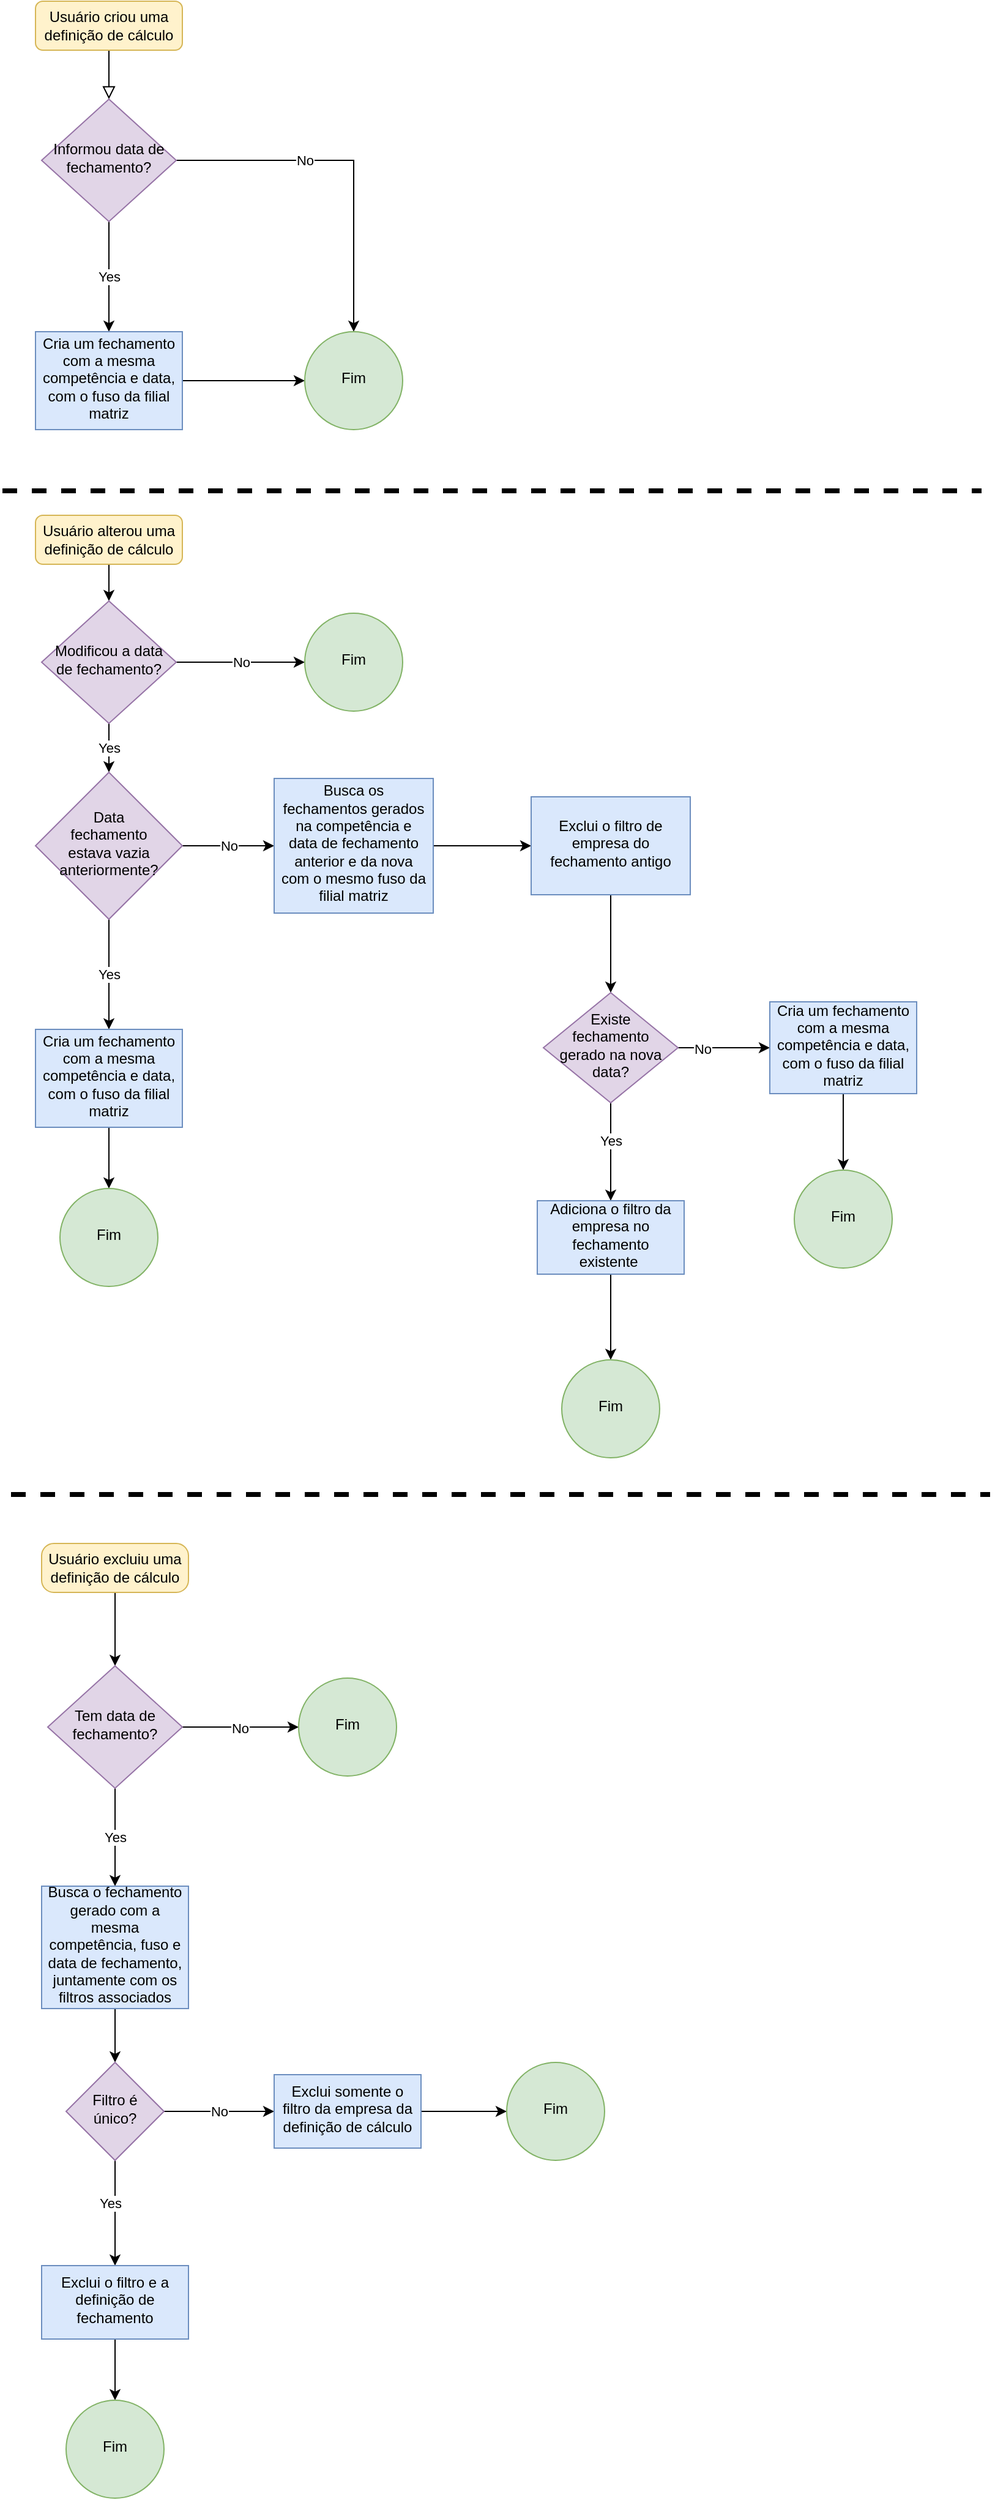 <mxfile version="24.8.0">
  <diagram id="C5RBs43oDa-KdzZeNtuy" name="Page-1">
    <mxGraphModel dx="988" dy="539" grid="1" gridSize="10" guides="1" tooltips="1" connect="1" arrows="1" fold="1" page="1" pageScale="1" pageWidth="827" pageHeight="1169" math="0" shadow="0">
      <root>
        <mxCell id="WIyWlLk6GJQsqaUBKTNV-0" />
        <mxCell id="WIyWlLk6GJQsqaUBKTNV-1" parent="WIyWlLk6GJQsqaUBKTNV-0" />
        <mxCell id="WIyWlLk6GJQsqaUBKTNV-2" value="" style="rounded=0;html=1;jettySize=auto;orthogonalLoop=1;fontSize=11;endArrow=block;endFill=0;endSize=8;strokeWidth=1;shadow=0;labelBackgroundColor=none;edgeStyle=orthogonalEdgeStyle;" parent="WIyWlLk6GJQsqaUBKTNV-1" source="WIyWlLk6GJQsqaUBKTNV-3" target="WIyWlLk6GJQsqaUBKTNV-6" edge="1">
          <mxGeometry relative="1" as="geometry" />
        </mxCell>
        <mxCell id="WIyWlLk6GJQsqaUBKTNV-3" value="Usuário criou uma definição de cálculo" style="rounded=1;whiteSpace=wrap;html=1;fontSize=12;glass=0;strokeWidth=1;shadow=0;fillColor=#fff2cc;strokeColor=#d6b656;" parent="WIyWlLk6GJQsqaUBKTNV-1" vertex="1">
          <mxGeometry x="40" y="20" width="120" height="40" as="geometry" />
        </mxCell>
        <mxCell id="56sOd9BN59ItgG_NC_10-18" value="Yes" style="edgeStyle=orthogonalEdgeStyle;rounded=0;orthogonalLoop=1;jettySize=auto;html=1;" parent="WIyWlLk6GJQsqaUBKTNV-1" source="WIyWlLk6GJQsqaUBKTNV-6" target="56sOd9BN59ItgG_NC_10-17" edge="1">
          <mxGeometry relative="1" as="geometry" />
        </mxCell>
        <mxCell id="56sOd9BN59ItgG_NC_10-22" value="" style="edgeStyle=orthogonalEdgeStyle;rounded=0;orthogonalLoop=1;jettySize=auto;html=1;" parent="WIyWlLk6GJQsqaUBKTNV-1" source="WIyWlLk6GJQsqaUBKTNV-6" target="56sOd9BN59ItgG_NC_10-21" edge="1">
          <mxGeometry relative="1" as="geometry" />
        </mxCell>
        <mxCell id="56sOd9BN59ItgG_NC_10-25" value="No" style="edgeLabel;html=1;align=center;verticalAlign=middle;resizable=0;points=[];" parent="56sOd9BN59ItgG_NC_10-22" vertex="1" connectable="0">
          <mxGeometry x="-0.263" relative="1" as="geometry">
            <mxPoint as="offset" />
          </mxGeometry>
        </mxCell>
        <mxCell id="WIyWlLk6GJQsqaUBKTNV-6" value="Informou data de fechamento?" style="rhombus;whiteSpace=wrap;html=1;shadow=0;fontFamily=Helvetica;fontSize=12;align=center;strokeWidth=1;spacing=6;spacingTop=-4;fillColor=#e1d5e7;strokeColor=#9673a6;" parent="WIyWlLk6GJQsqaUBKTNV-1" vertex="1">
          <mxGeometry x="45" y="100" width="110" height="100" as="geometry" />
        </mxCell>
        <mxCell id="56sOd9BN59ItgG_NC_10-7" style="edgeStyle=orthogonalEdgeStyle;rounded=0;orthogonalLoop=1;jettySize=auto;html=1;" parent="WIyWlLk6GJQsqaUBKTNV-1" source="56sOd9BN59ItgG_NC_10-4" target="56sOd9BN59ItgG_NC_10-5" edge="1">
          <mxGeometry relative="1" as="geometry" />
        </mxCell>
        <mxCell id="56sOd9BN59ItgG_NC_10-4" value="Usuário alterou uma definição de cálculo" style="rounded=1;whiteSpace=wrap;html=1;fontSize=12;glass=0;strokeWidth=1;shadow=0;fillColor=#fff2cc;strokeColor=#d6b656;" parent="WIyWlLk6GJQsqaUBKTNV-1" vertex="1">
          <mxGeometry x="40" y="440" width="120" height="40" as="geometry" />
        </mxCell>
        <mxCell id="56sOd9BN59ItgG_NC_10-9" value="No" style="edgeStyle=orthogonalEdgeStyle;rounded=0;orthogonalLoop=1;jettySize=auto;html=1;" parent="WIyWlLk6GJQsqaUBKTNV-1" source="56sOd9BN59ItgG_NC_10-5" target="56sOd9BN59ItgG_NC_10-8" edge="1">
          <mxGeometry relative="1" as="geometry" />
        </mxCell>
        <mxCell id="56sOd9BN59ItgG_NC_10-11" value="Yes" style="edgeStyle=orthogonalEdgeStyle;rounded=0;orthogonalLoop=1;jettySize=auto;html=1;" parent="WIyWlLk6GJQsqaUBKTNV-1" source="56sOd9BN59ItgG_NC_10-5" target="56sOd9BN59ItgG_NC_10-10" edge="1">
          <mxGeometry relative="1" as="geometry" />
        </mxCell>
        <mxCell id="56sOd9BN59ItgG_NC_10-5" value="Modificou a data de fechamento?" style="rhombus;whiteSpace=wrap;html=1;shadow=0;fontFamily=Helvetica;fontSize=12;align=center;strokeWidth=1;spacing=6;spacingTop=-4;fillColor=#e1d5e7;strokeColor=#9673a6;" parent="WIyWlLk6GJQsqaUBKTNV-1" vertex="1">
          <mxGeometry x="45" y="510" width="110" height="100" as="geometry" />
        </mxCell>
        <mxCell id="56sOd9BN59ItgG_NC_10-8" value="Fim" style="ellipse;whiteSpace=wrap;html=1;shadow=0;strokeWidth=1;spacing=6;spacingTop=-4;fillColor=#d5e8d4;strokeColor=#82b366;" parent="WIyWlLk6GJQsqaUBKTNV-1" vertex="1">
          <mxGeometry x="260" y="520" width="80" height="80" as="geometry" />
        </mxCell>
        <mxCell id="56sOd9BN59ItgG_NC_10-15" value="No" style="edgeStyle=orthogonalEdgeStyle;rounded=0;orthogonalLoop=1;jettySize=auto;html=1;" parent="WIyWlLk6GJQsqaUBKTNV-1" source="56sOd9BN59ItgG_NC_10-10" target="56sOd9BN59ItgG_NC_10-14" edge="1">
          <mxGeometry x="0.013" relative="1" as="geometry">
            <mxPoint as="offset" />
          </mxGeometry>
        </mxCell>
        <mxCell id="56sOd9BN59ItgG_NC_10-30" value="Yes" style="edgeStyle=orthogonalEdgeStyle;rounded=0;orthogonalLoop=1;jettySize=auto;html=1;" parent="WIyWlLk6GJQsqaUBKTNV-1" source="56sOd9BN59ItgG_NC_10-10" target="56sOd9BN59ItgG_NC_10-29" edge="1">
          <mxGeometry relative="1" as="geometry" />
        </mxCell>
        <mxCell id="56sOd9BN59ItgG_NC_10-10" value="Data&lt;div&gt;fechamento&lt;/div&gt;&lt;div&gt;estava vazia anteriormente?&lt;/div&gt;" style="rhombus;whiteSpace=wrap;html=1;shadow=0;fontFamily=Helvetica;fontSize=12;align=center;strokeWidth=1;spacing=6;spacingTop=-4;fillColor=#e1d5e7;strokeColor=#9673a6;" parent="WIyWlLk6GJQsqaUBKTNV-1" vertex="1">
          <mxGeometry x="40" y="650" width="120" height="120" as="geometry" />
        </mxCell>
        <mxCell id="56sOd9BN59ItgG_NC_10-35" value="" style="edgeStyle=orthogonalEdgeStyle;rounded=0;orthogonalLoop=1;jettySize=auto;html=1;" parent="WIyWlLk6GJQsqaUBKTNV-1" source="56sOd9BN59ItgG_NC_10-14" target="56sOd9BN59ItgG_NC_10-34" edge="1">
          <mxGeometry relative="1" as="geometry" />
        </mxCell>
        <mxCell id="56sOd9BN59ItgG_NC_10-14" value="Busca os fechamentos gerados&lt;div&gt;na competência e data de fechamento anterior e da nova&lt;/div&gt;&lt;div&gt;com o mesmo fuso da filial matriz&lt;/div&gt;" style="whiteSpace=wrap;html=1;shadow=0;strokeWidth=1;spacing=6;spacingTop=-4;fillColor=#dae8fc;strokeColor=#6c8ebf;" parent="WIyWlLk6GJQsqaUBKTNV-1" vertex="1">
          <mxGeometry x="235" y="655" width="130" height="110" as="geometry" />
        </mxCell>
        <mxCell id="56sOd9BN59ItgG_NC_10-24" style="edgeStyle=orthogonalEdgeStyle;rounded=0;orthogonalLoop=1;jettySize=auto;html=1;" parent="WIyWlLk6GJQsqaUBKTNV-1" source="56sOd9BN59ItgG_NC_10-17" target="56sOd9BN59ItgG_NC_10-21" edge="1">
          <mxGeometry relative="1" as="geometry" />
        </mxCell>
        <mxCell id="56sOd9BN59ItgG_NC_10-17" value="Cria um fechamento com a mesma competência e data, com o fuso da filial matriz" style="whiteSpace=wrap;html=1;shadow=0;strokeWidth=1;spacing=6;spacingTop=-4;fillColor=#dae8fc;strokeColor=#6c8ebf;" parent="WIyWlLk6GJQsqaUBKTNV-1" vertex="1">
          <mxGeometry x="40" y="290" width="120" height="80" as="geometry" />
        </mxCell>
        <mxCell id="56sOd9BN59ItgG_NC_10-21" value="Fim" style="ellipse;whiteSpace=wrap;html=1;shadow=0;strokeWidth=1;spacing=6;spacingTop=-4;fillColor=#d5e8d4;strokeColor=#82b366;" parent="WIyWlLk6GJQsqaUBKTNV-1" vertex="1">
          <mxGeometry x="260" y="290" width="80" height="80" as="geometry" />
        </mxCell>
        <mxCell id="56sOd9BN59ItgG_NC_10-33" value="" style="edgeStyle=orthogonalEdgeStyle;rounded=0;orthogonalLoop=1;jettySize=auto;html=1;" parent="WIyWlLk6GJQsqaUBKTNV-1" source="56sOd9BN59ItgG_NC_10-29" target="56sOd9BN59ItgG_NC_10-32" edge="1">
          <mxGeometry relative="1" as="geometry" />
        </mxCell>
        <mxCell id="56sOd9BN59ItgG_NC_10-29" value="Cria um fechamento com a mesma competência e data, com o fuso da filial matriz" style="whiteSpace=wrap;html=1;shadow=0;strokeWidth=1;spacing=6;spacingTop=-4;fillColor=#dae8fc;strokeColor=#6c8ebf;" parent="WIyWlLk6GJQsqaUBKTNV-1" vertex="1">
          <mxGeometry x="40" y="860" width="120" height="80" as="geometry" />
        </mxCell>
        <mxCell id="56sOd9BN59ItgG_NC_10-32" value="Fim" style="ellipse;whiteSpace=wrap;html=1;shadow=0;strokeWidth=1;spacing=6;spacingTop=-4;fillColor=#d5e8d4;strokeColor=#82b366;" parent="WIyWlLk6GJQsqaUBKTNV-1" vertex="1">
          <mxGeometry x="60" y="990" width="80" height="80" as="geometry" />
        </mxCell>
        <mxCell id="56sOd9BN59ItgG_NC_10-37" value="" style="edgeStyle=orthogonalEdgeStyle;rounded=0;orthogonalLoop=1;jettySize=auto;html=1;" parent="WIyWlLk6GJQsqaUBKTNV-1" source="56sOd9BN59ItgG_NC_10-34" target="56sOd9BN59ItgG_NC_10-36" edge="1">
          <mxGeometry relative="1" as="geometry" />
        </mxCell>
        <mxCell id="56sOd9BN59ItgG_NC_10-34" value="Exclui o filtro de empresa do fechamento antigo" style="whiteSpace=wrap;html=1;shadow=0;strokeWidth=1;spacing=6;spacingTop=-4;fillColor=#dae8fc;strokeColor=#6c8ebf;" parent="WIyWlLk6GJQsqaUBKTNV-1" vertex="1">
          <mxGeometry x="445" y="670" width="130" height="80" as="geometry" />
        </mxCell>
        <mxCell id="56sOd9BN59ItgG_NC_10-39" value="" style="edgeStyle=orthogonalEdgeStyle;rounded=0;orthogonalLoop=1;jettySize=auto;html=1;" parent="WIyWlLk6GJQsqaUBKTNV-1" source="56sOd9BN59ItgG_NC_10-36" target="56sOd9BN59ItgG_NC_10-38" edge="1">
          <mxGeometry relative="1" as="geometry" />
        </mxCell>
        <mxCell id="56sOd9BN59ItgG_NC_10-40" value="Yes" style="edgeLabel;html=1;align=center;verticalAlign=middle;resizable=0;points=[];" parent="56sOd9BN59ItgG_NC_10-39" vertex="1" connectable="0">
          <mxGeometry x="-0.225" relative="1" as="geometry">
            <mxPoint as="offset" />
          </mxGeometry>
        </mxCell>
        <mxCell id="56sOd9BN59ItgG_NC_10-46" value="" style="edgeStyle=orthogonalEdgeStyle;rounded=0;orthogonalLoop=1;jettySize=auto;html=1;" parent="WIyWlLk6GJQsqaUBKTNV-1" source="56sOd9BN59ItgG_NC_10-36" target="56sOd9BN59ItgG_NC_10-45" edge="1">
          <mxGeometry relative="1" as="geometry" />
        </mxCell>
        <mxCell id="56sOd9BN59ItgG_NC_10-47" value="No" style="edgeLabel;html=1;align=center;verticalAlign=middle;resizable=0;points=[];" parent="56sOd9BN59ItgG_NC_10-46" vertex="1" connectable="0">
          <mxGeometry x="-0.467" y="-1" relative="1" as="geometry">
            <mxPoint as="offset" />
          </mxGeometry>
        </mxCell>
        <mxCell id="56sOd9BN59ItgG_NC_10-36" value="Existe&lt;div&gt;fechamento gerado na nova data?&lt;/div&gt;" style="rhombus;whiteSpace=wrap;html=1;shadow=0;strokeWidth=1;spacing=6;spacingTop=-4;fillColor=#e1d5e7;strokeColor=#9673a6;" parent="WIyWlLk6GJQsqaUBKTNV-1" vertex="1">
          <mxGeometry x="455" y="830" width="110" height="90" as="geometry" />
        </mxCell>
        <mxCell id="56sOd9BN59ItgG_NC_10-44" value="" style="edgeStyle=orthogonalEdgeStyle;rounded=0;orthogonalLoop=1;jettySize=auto;html=1;" parent="WIyWlLk6GJQsqaUBKTNV-1" source="56sOd9BN59ItgG_NC_10-38" target="56sOd9BN59ItgG_NC_10-43" edge="1">
          <mxGeometry relative="1" as="geometry" />
        </mxCell>
        <mxCell id="56sOd9BN59ItgG_NC_10-38" value="Adiciona o filtro da empresa no fechamento existente&amp;nbsp;" style="whiteSpace=wrap;html=1;shadow=0;strokeWidth=1;spacing=6;spacingTop=-4;fillColor=#dae8fc;strokeColor=#6c8ebf;" parent="WIyWlLk6GJQsqaUBKTNV-1" vertex="1">
          <mxGeometry x="450" y="1000" width="120" height="60" as="geometry" />
        </mxCell>
        <mxCell id="56sOd9BN59ItgG_NC_10-43" value="Fim" style="ellipse;whiteSpace=wrap;html=1;shadow=0;strokeWidth=1;spacing=6;spacingTop=-4;fillColor=#d5e8d4;strokeColor=#82b366;" parent="WIyWlLk6GJQsqaUBKTNV-1" vertex="1">
          <mxGeometry x="470" y="1130" width="80" height="80" as="geometry" />
        </mxCell>
        <mxCell id="56sOd9BN59ItgG_NC_10-49" value="" style="edgeStyle=orthogonalEdgeStyle;rounded=0;orthogonalLoop=1;jettySize=auto;html=1;" parent="WIyWlLk6GJQsqaUBKTNV-1" source="56sOd9BN59ItgG_NC_10-45" target="56sOd9BN59ItgG_NC_10-48" edge="1">
          <mxGeometry relative="1" as="geometry" />
        </mxCell>
        <mxCell id="56sOd9BN59ItgG_NC_10-45" value="Cria um fechamento com a mesma competência e data, com o fuso da filial matriz" style="whiteSpace=wrap;html=1;shadow=0;strokeWidth=1;spacing=6;spacingTop=-4;fillColor=#dae8fc;strokeColor=#6c8ebf;" parent="WIyWlLk6GJQsqaUBKTNV-1" vertex="1">
          <mxGeometry x="640" y="837.5" width="120" height="75" as="geometry" />
        </mxCell>
        <mxCell id="56sOd9BN59ItgG_NC_10-48" value="Fim" style="ellipse;whiteSpace=wrap;html=1;shadow=0;strokeWidth=1;spacing=6;spacingTop=-4;fillColor=#d5e8d4;strokeColor=#82b366;" parent="WIyWlLk6GJQsqaUBKTNV-1" vertex="1">
          <mxGeometry x="660" y="975" width="80" height="80" as="geometry" />
        </mxCell>
        <mxCell id="56sOd9BN59ItgG_NC_10-60" style="edgeStyle=orthogonalEdgeStyle;rounded=0;orthogonalLoop=1;jettySize=auto;html=1;entryX=0.5;entryY=0;entryDx=0;entryDy=0;" parent="WIyWlLk6GJQsqaUBKTNV-1" source="56sOd9BN59ItgG_NC_10-50" target="56sOd9BN59ItgG_NC_10-59" edge="1">
          <mxGeometry relative="1" as="geometry" />
        </mxCell>
        <mxCell id="56sOd9BN59ItgG_NC_10-50" value="Usuário excluiu uma definição de cálculo" style="rounded=1;whiteSpace=wrap;html=1;fontSize=12;glass=0;strokeWidth=1;shadow=0;arcSize=25;fillColor=#fff2cc;strokeColor=#d6b656;" parent="WIyWlLk6GJQsqaUBKTNV-1" vertex="1">
          <mxGeometry x="45" y="1280" width="120" height="40" as="geometry" />
        </mxCell>
        <mxCell id="56sOd9BN59ItgG_NC_10-62" value="" style="edgeStyle=orthogonalEdgeStyle;rounded=0;orthogonalLoop=1;jettySize=auto;html=1;" parent="WIyWlLk6GJQsqaUBKTNV-1" source="56sOd9BN59ItgG_NC_10-59" target="56sOd9BN59ItgG_NC_10-61" edge="1">
          <mxGeometry relative="1" as="geometry" />
        </mxCell>
        <mxCell id="56sOd9BN59ItgG_NC_10-63" value="No" style="edgeLabel;html=1;align=center;verticalAlign=middle;resizable=0;points=[];" parent="56sOd9BN59ItgG_NC_10-62" vertex="1" connectable="0">
          <mxGeometry x="-0.011" y="-1" relative="1" as="geometry">
            <mxPoint as="offset" />
          </mxGeometry>
        </mxCell>
        <mxCell id="56sOd9BN59ItgG_NC_10-65" value="Yes" style="edgeStyle=orthogonalEdgeStyle;rounded=0;orthogonalLoop=1;jettySize=auto;html=1;" parent="WIyWlLk6GJQsqaUBKTNV-1" source="56sOd9BN59ItgG_NC_10-59" target="56sOd9BN59ItgG_NC_10-64" edge="1">
          <mxGeometry relative="1" as="geometry" />
        </mxCell>
        <mxCell id="56sOd9BN59ItgG_NC_10-59" value="Tem data de fechamento?" style="rhombus;whiteSpace=wrap;html=1;shadow=0;fontFamily=Helvetica;fontSize=12;align=center;strokeWidth=1;spacing=6;spacingTop=-4;fillColor=#e1d5e7;strokeColor=#9673a6;" parent="WIyWlLk6GJQsqaUBKTNV-1" vertex="1">
          <mxGeometry x="50" y="1380" width="110" height="100" as="geometry" />
        </mxCell>
        <mxCell id="56sOd9BN59ItgG_NC_10-61" value="Fim" style="ellipse;whiteSpace=wrap;html=1;shadow=0;strokeWidth=1;spacing=6;spacingTop=-4;fillColor=#d5e8d4;strokeColor=#82b366;" parent="WIyWlLk6GJQsqaUBKTNV-1" vertex="1">
          <mxGeometry x="255" y="1390" width="80" height="80" as="geometry" />
        </mxCell>
        <mxCell id="56sOd9BN59ItgG_NC_10-67" value="" style="edgeStyle=orthogonalEdgeStyle;rounded=0;orthogonalLoop=1;jettySize=auto;html=1;" parent="WIyWlLk6GJQsqaUBKTNV-1" source="56sOd9BN59ItgG_NC_10-64" target="56sOd9BN59ItgG_NC_10-66" edge="1">
          <mxGeometry relative="1" as="geometry" />
        </mxCell>
        <mxCell id="56sOd9BN59ItgG_NC_10-64" value="Busca o fechamento gerado com a mesma competência, fuso e data de fechamento, juntamente com os filtros associados" style="whiteSpace=wrap;html=1;shadow=0;strokeWidth=1;spacing=6;spacingTop=-4;fillColor=#dae8fc;strokeColor=#6c8ebf;" parent="WIyWlLk6GJQsqaUBKTNV-1" vertex="1">
          <mxGeometry x="45" y="1560" width="120" height="100" as="geometry" />
        </mxCell>
        <mxCell id="56sOd9BN59ItgG_NC_10-69" value="No" style="edgeStyle=orthogonalEdgeStyle;rounded=0;orthogonalLoop=1;jettySize=auto;html=1;" parent="WIyWlLk6GJQsqaUBKTNV-1" source="56sOd9BN59ItgG_NC_10-66" target="56sOd9BN59ItgG_NC_10-68" edge="1">
          <mxGeometry relative="1" as="geometry" />
        </mxCell>
        <mxCell id="56sOd9BN59ItgG_NC_10-73" value="" style="edgeStyle=orthogonalEdgeStyle;rounded=0;orthogonalLoop=1;jettySize=auto;html=1;" parent="WIyWlLk6GJQsqaUBKTNV-1" source="56sOd9BN59ItgG_NC_10-66" target="56sOd9BN59ItgG_NC_10-72" edge="1">
          <mxGeometry relative="1" as="geometry" />
        </mxCell>
        <mxCell id="56sOd9BN59ItgG_NC_10-76" value="Yes" style="edgeLabel;html=1;align=center;verticalAlign=middle;resizable=0;points=[];" parent="56sOd9BN59ItgG_NC_10-73" vertex="1" connectable="0">
          <mxGeometry x="-0.2" y="-4" relative="1" as="geometry">
            <mxPoint as="offset" />
          </mxGeometry>
        </mxCell>
        <mxCell id="56sOd9BN59ItgG_NC_10-66" value="Filtro é único?" style="rhombus;whiteSpace=wrap;html=1;shadow=0;strokeWidth=1;spacing=6;spacingTop=-4;fillColor=#e1d5e7;strokeColor=#9673a6;" parent="WIyWlLk6GJQsqaUBKTNV-1" vertex="1">
          <mxGeometry x="65" y="1704" width="80" height="80" as="geometry" />
        </mxCell>
        <mxCell id="56sOd9BN59ItgG_NC_10-71" value="" style="edgeStyle=orthogonalEdgeStyle;rounded=0;orthogonalLoop=1;jettySize=auto;html=1;" parent="WIyWlLk6GJQsqaUBKTNV-1" source="56sOd9BN59ItgG_NC_10-68" target="56sOd9BN59ItgG_NC_10-70" edge="1">
          <mxGeometry relative="1" as="geometry" />
        </mxCell>
        <mxCell id="56sOd9BN59ItgG_NC_10-68" value="Exclui somente o filtro da empresa da definição de cálculo" style="whiteSpace=wrap;html=1;shadow=0;strokeWidth=1;spacing=6;spacingTop=-4;fillColor=#dae8fc;strokeColor=#6c8ebf;" parent="WIyWlLk6GJQsqaUBKTNV-1" vertex="1">
          <mxGeometry x="235" y="1714" width="120" height="60" as="geometry" />
        </mxCell>
        <mxCell id="56sOd9BN59ItgG_NC_10-70" value="Fim" style="ellipse;whiteSpace=wrap;html=1;shadow=0;strokeWidth=1;spacing=6;spacingTop=-4;fillColor=#d5e8d4;strokeColor=#82b366;" parent="WIyWlLk6GJQsqaUBKTNV-1" vertex="1">
          <mxGeometry x="425" y="1704" width="80" height="80" as="geometry" />
        </mxCell>
        <mxCell id="56sOd9BN59ItgG_NC_10-75" value="" style="edgeStyle=orthogonalEdgeStyle;rounded=0;orthogonalLoop=1;jettySize=auto;html=1;" parent="WIyWlLk6GJQsqaUBKTNV-1" source="56sOd9BN59ItgG_NC_10-72" target="56sOd9BN59ItgG_NC_10-74" edge="1">
          <mxGeometry relative="1" as="geometry" />
        </mxCell>
        <mxCell id="56sOd9BN59ItgG_NC_10-72" value="Exclui o filtro e a definição de fechamento" style="whiteSpace=wrap;html=1;shadow=0;strokeWidth=1;spacing=6;spacingTop=-4;fillColor=#dae8fc;strokeColor=#6c8ebf;" parent="WIyWlLk6GJQsqaUBKTNV-1" vertex="1">
          <mxGeometry x="45" y="1870" width="120" height="60" as="geometry" />
        </mxCell>
        <mxCell id="56sOd9BN59ItgG_NC_10-74" value="Fim" style="ellipse;whiteSpace=wrap;html=1;shadow=0;strokeWidth=1;spacing=6;spacingTop=-4;fillColor=#d5e8d4;strokeColor=#82b366;" parent="WIyWlLk6GJQsqaUBKTNV-1" vertex="1">
          <mxGeometry x="65" y="1980" width="80" height="80" as="geometry" />
        </mxCell>
        <mxCell id="56sOd9BN59ItgG_NC_10-78" value="" style="endArrow=none;dashed=1;html=1;rounded=0;strokeWidth=4;" parent="WIyWlLk6GJQsqaUBKTNV-1" edge="1">
          <mxGeometry width="50" height="50" relative="1" as="geometry">
            <mxPoint x="20" y="1240" as="sourcePoint" />
            <mxPoint x="820" y="1240" as="targetPoint" />
            <Array as="points" />
          </mxGeometry>
        </mxCell>
        <mxCell id="56sOd9BN59ItgG_NC_10-79" value="" style="endArrow=none;dashed=1;html=1;rounded=0;strokeWidth=4;" parent="WIyWlLk6GJQsqaUBKTNV-1" edge="1">
          <mxGeometry width="50" height="50" relative="1" as="geometry">
            <mxPoint x="13" y="420" as="sourcePoint" />
            <mxPoint x="813" y="420" as="targetPoint" />
            <Array as="points" />
          </mxGeometry>
        </mxCell>
      </root>
    </mxGraphModel>
  </diagram>
</mxfile>
